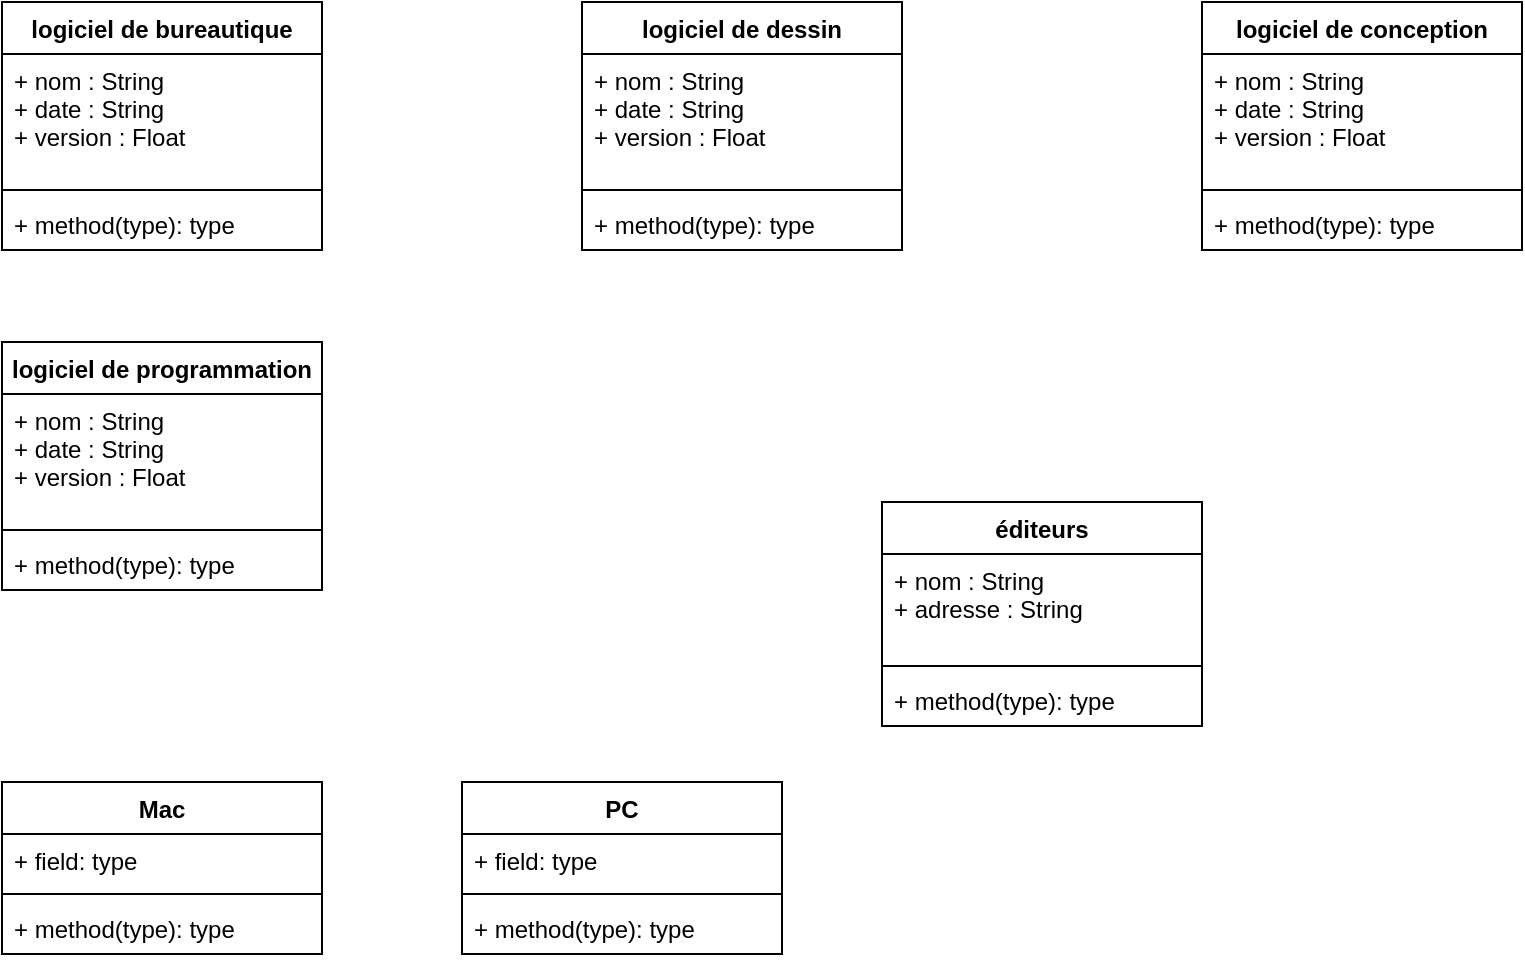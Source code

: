<mxfile version="12.6.1" type="github"><diagram id="C5RBs43oDa-KdzZeNtuy" name="Page-1"><mxGraphModel dx="1102" dy="611" grid="1" gridSize="10" guides="1" tooltips="1" connect="1" arrows="1" fold="1" page="1" pageScale="1" pageWidth="827" pageHeight="1169" math="0" shadow="0"><root><mxCell id="WIyWlLk6GJQsqaUBKTNV-0"/><mxCell id="WIyWlLk6GJQsqaUBKTNV-1" parent="WIyWlLk6GJQsqaUBKTNV-0"/><mxCell id="kCWOjqtQE3j7d7yytdrT-0" value="logiciel de bureautique" style="swimlane;fontStyle=1;align=center;verticalAlign=top;childLayout=stackLayout;horizontal=1;startSize=26;horizontalStack=0;resizeParent=1;resizeParentMax=0;resizeLast=0;collapsible=1;marginBottom=0;" vertex="1" parent="WIyWlLk6GJQsqaUBKTNV-1"><mxGeometry x="20" y="20" width="160" height="124" as="geometry"/></mxCell><mxCell id="kCWOjqtQE3j7d7yytdrT-28" value="+ nom : String&#xA;+ date : String&#xA;+ version : Float&#xA;" style="text;strokeColor=none;fillColor=none;align=left;verticalAlign=top;spacingLeft=4;spacingRight=4;overflow=hidden;rotatable=0;points=[[0,0.5],[1,0.5]];portConstraint=eastwest;" vertex="1" parent="kCWOjqtQE3j7d7yytdrT-0"><mxGeometry y="26" width="160" height="64" as="geometry"/></mxCell><mxCell id="kCWOjqtQE3j7d7yytdrT-2" value="" style="line;strokeWidth=1;fillColor=none;align=left;verticalAlign=middle;spacingTop=-1;spacingLeft=3;spacingRight=3;rotatable=0;labelPosition=right;points=[];portConstraint=eastwest;" vertex="1" parent="kCWOjqtQE3j7d7yytdrT-0"><mxGeometry y="90" width="160" height="8" as="geometry"/></mxCell><mxCell id="kCWOjqtQE3j7d7yytdrT-3" value="+ method(type): type" style="text;strokeColor=none;fillColor=none;align=left;verticalAlign=top;spacingLeft=4;spacingRight=4;overflow=hidden;rotatable=0;points=[[0,0.5],[1,0.5]];portConstraint=eastwest;" vertex="1" parent="kCWOjqtQE3j7d7yytdrT-0"><mxGeometry y="98" width="160" height="26" as="geometry"/></mxCell><mxCell id="kCWOjqtQE3j7d7yytdrT-4" value="logiciel de dessin" style="swimlane;fontStyle=1;align=center;verticalAlign=top;childLayout=stackLayout;horizontal=1;startSize=26;horizontalStack=0;resizeParent=1;resizeParentMax=0;resizeLast=0;collapsible=1;marginBottom=0;" vertex="1" parent="WIyWlLk6GJQsqaUBKTNV-1"><mxGeometry x="310" y="20" width="160" height="124" as="geometry"/></mxCell><mxCell id="kCWOjqtQE3j7d7yytdrT-29" value="+ nom : String&#xA;+ date : String&#xA;+ version : Float&#xA;" style="text;strokeColor=none;fillColor=none;align=left;verticalAlign=top;spacingLeft=4;spacingRight=4;overflow=hidden;rotatable=0;points=[[0,0.5],[1,0.5]];portConstraint=eastwest;" vertex="1" parent="kCWOjqtQE3j7d7yytdrT-4"><mxGeometry y="26" width="160" height="64" as="geometry"/></mxCell><mxCell id="kCWOjqtQE3j7d7yytdrT-6" value="" style="line;strokeWidth=1;fillColor=none;align=left;verticalAlign=middle;spacingTop=-1;spacingLeft=3;spacingRight=3;rotatable=0;labelPosition=right;points=[];portConstraint=eastwest;" vertex="1" parent="kCWOjqtQE3j7d7yytdrT-4"><mxGeometry y="90" width="160" height="8" as="geometry"/></mxCell><mxCell id="kCWOjqtQE3j7d7yytdrT-7" value="+ method(type): type" style="text;strokeColor=none;fillColor=none;align=left;verticalAlign=top;spacingLeft=4;spacingRight=4;overflow=hidden;rotatable=0;points=[[0,0.5],[1,0.5]];portConstraint=eastwest;" vertex="1" parent="kCWOjqtQE3j7d7yytdrT-4"><mxGeometry y="98" width="160" height="26" as="geometry"/></mxCell><mxCell id="kCWOjqtQE3j7d7yytdrT-8" value="logiciel de conception" style="swimlane;fontStyle=1;align=center;verticalAlign=top;childLayout=stackLayout;horizontal=1;startSize=26;horizontalStack=0;resizeParent=1;resizeParentMax=0;resizeLast=0;collapsible=1;marginBottom=0;" vertex="1" parent="WIyWlLk6GJQsqaUBKTNV-1"><mxGeometry x="620" y="20" width="160" height="124" as="geometry"/></mxCell><mxCell id="kCWOjqtQE3j7d7yytdrT-30" value="+ nom : String&#xA;+ date : String&#xA;+ version : Float&#xA;" style="text;strokeColor=none;fillColor=none;align=left;verticalAlign=top;spacingLeft=4;spacingRight=4;overflow=hidden;rotatable=0;points=[[0,0.5],[1,0.5]];portConstraint=eastwest;" vertex="1" parent="kCWOjqtQE3j7d7yytdrT-8"><mxGeometry y="26" width="160" height="64" as="geometry"/></mxCell><mxCell id="kCWOjqtQE3j7d7yytdrT-10" value="" style="line;strokeWidth=1;fillColor=none;align=left;verticalAlign=middle;spacingTop=-1;spacingLeft=3;spacingRight=3;rotatable=0;labelPosition=right;points=[];portConstraint=eastwest;" vertex="1" parent="kCWOjqtQE3j7d7yytdrT-8"><mxGeometry y="90" width="160" height="8" as="geometry"/></mxCell><mxCell id="kCWOjqtQE3j7d7yytdrT-11" value="+ method(type): type" style="text;strokeColor=none;fillColor=none;align=left;verticalAlign=top;spacingLeft=4;spacingRight=4;overflow=hidden;rotatable=0;points=[[0,0.5],[1,0.5]];portConstraint=eastwest;" vertex="1" parent="kCWOjqtQE3j7d7yytdrT-8"><mxGeometry y="98" width="160" height="26" as="geometry"/></mxCell><mxCell id="kCWOjqtQE3j7d7yytdrT-13" value="logiciel de programmation" style="swimlane;fontStyle=1;align=center;verticalAlign=top;childLayout=stackLayout;horizontal=1;startSize=26;horizontalStack=0;resizeParent=1;resizeParentMax=0;resizeLast=0;collapsible=1;marginBottom=0;" vertex="1" parent="WIyWlLk6GJQsqaUBKTNV-1"><mxGeometry x="20" y="190" width="160" height="124" as="geometry"/></mxCell><mxCell id="kCWOjqtQE3j7d7yytdrT-26" value="+ nom : String&#xA;+ date : String&#xA;+ version : Float&#xA;" style="text;strokeColor=none;fillColor=none;align=left;verticalAlign=top;spacingLeft=4;spacingRight=4;overflow=hidden;rotatable=0;points=[[0,0.5],[1,0.5]];portConstraint=eastwest;" vertex="1" parent="kCWOjqtQE3j7d7yytdrT-13"><mxGeometry y="26" width="160" height="64" as="geometry"/></mxCell><mxCell id="kCWOjqtQE3j7d7yytdrT-15" value="" style="line;strokeWidth=1;fillColor=none;align=left;verticalAlign=middle;spacingTop=-1;spacingLeft=3;spacingRight=3;rotatable=0;labelPosition=right;points=[];portConstraint=eastwest;" vertex="1" parent="kCWOjqtQE3j7d7yytdrT-13"><mxGeometry y="90" width="160" height="8" as="geometry"/></mxCell><mxCell id="kCWOjqtQE3j7d7yytdrT-16" value="+ method(type): type" style="text;strokeColor=none;fillColor=none;align=left;verticalAlign=top;spacingLeft=4;spacingRight=4;overflow=hidden;rotatable=0;points=[[0,0.5],[1,0.5]];portConstraint=eastwest;" vertex="1" parent="kCWOjqtQE3j7d7yytdrT-13"><mxGeometry y="98" width="160" height="26" as="geometry"/></mxCell><mxCell id="kCWOjqtQE3j7d7yytdrT-18" value="éditeurs" style="swimlane;fontStyle=1;align=center;verticalAlign=top;childLayout=stackLayout;horizontal=1;startSize=26;horizontalStack=0;resizeParent=1;resizeParentMax=0;resizeLast=0;collapsible=1;marginBottom=0;" vertex="1" parent="WIyWlLk6GJQsqaUBKTNV-1"><mxGeometry x="460" y="270" width="160" height="112" as="geometry"/></mxCell><mxCell id="kCWOjqtQE3j7d7yytdrT-19" value="+ nom : String&#xA;+ adresse : String&#xA;" style="text;strokeColor=none;fillColor=none;align=left;verticalAlign=top;spacingLeft=4;spacingRight=4;overflow=hidden;rotatable=0;points=[[0,0.5],[1,0.5]];portConstraint=eastwest;" vertex="1" parent="kCWOjqtQE3j7d7yytdrT-18"><mxGeometry y="26" width="160" height="52" as="geometry"/></mxCell><mxCell id="kCWOjqtQE3j7d7yytdrT-20" value="" style="line;strokeWidth=1;fillColor=none;align=left;verticalAlign=middle;spacingTop=-1;spacingLeft=3;spacingRight=3;rotatable=0;labelPosition=right;points=[];portConstraint=eastwest;" vertex="1" parent="kCWOjqtQE3j7d7yytdrT-18"><mxGeometry y="78" width="160" height="8" as="geometry"/></mxCell><mxCell id="kCWOjqtQE3j7d7yytdrT-21" value="+ method(type): type" style="text;strokeColor=none;fillColor=none;align=left;verticalAlign=top;spacingLeft=4;spacingRight=4;overflow=hidden;rotatable=0;points=[[0,0.5],[1,0.5]];portConstraint=eastwest;" vertex="1" parent="kCWOjqtQE3j7d7yytdrT-18"><mxGeometry y="86" width="160" height="26" as="geometry"/></mxCell><mxCell id="kCWOjqtQE3j7d7yytdrT-32" value="Mac" style="swimlane;fontStyle=1;align=center;verticalAlign=top;childLayout=stackLayout;horizontal=1;startSize=26;horizontalStack=0;resizeParent=1;resizeParentMax=0;resizeLast=0;collapsible=1;marginBottom=0;" vertex="1" parent="WIyWlLk6GJQsqaUBKTNV-1"><mxGeometry x="20" y="410" width="160" height="86" as="geometry"/></mxCell><mxCell id="kCWOjqtQE3j7d7yytdrT-33" value="+ field: type" style="text;strokeColor=none;fillColor=none;align=left;verticalAlign=top;spacingLeft=4;spacingRight=4;overflow=hidden;rotatable=0;points=[[0,0.5],[1,0.5]];portConstraint=eastwest;" vertex="1" parent="kCWOjqtQE3j7d7yytdrT-32"><mxGeometry y="26" width="160" height="26" as="geometry"/></mxCell><mxCell id="kCWOjqtQE3j7d7yytdrT-34" value="" style="line;strokeWidth=1;fillColor=none;align=left;verticalAlign=middle;spacingTop=-1;spacingLeft=3;spacingRight=3;rotatable=0;labelPosition=right;points=[];portConstraint=eastwest;" vertex="1" parent="kCWOjqtQE3j7d7yytdrT-32"><mxGeometry y="52" width="160" height="8" as="geometry"/></mxCell><mxCell id="kCWOjqtQE3j7d7yytdrT-35" value="+ method(type): type" style="text;strokeColor=none;fillColor=none;align=left;verticalAlign=top;spacingLeft=4;spacingRight=4;overflow=hidden;rotatable=0;points=[[0,0.5],[1,0.5]];portConstraint=eastwest;" vertex="1" parent="kCWOjqtQE3j7d7yytdrT-32"><mxGeometry y="60" width="160" height="26" as="geometry"/></mxCell><mxCell id="kCWOjqtQE3j7d7yytdrT-36" value="PC" style="swimlane;fontStyle=1;align=center;verticalAlign=top;childLayout=stackLayout;horizontal=1;startSize=26;horizontalStack=0;resizeParent=1;resizeParentMax=0;resizeLast=0;collapsible=1;marginBottom=0;" vertex="1" parent="WIyWlLk6GJQsqaUBKTNV-1"><mxGeometry x="250" y="410" width="160" height="86" as="geometry"/></mxCell><mxCell id="kCWOjqtQE3j7d7yytdrT-37" value="+ field: type" style="text;strokeColor=none;fillColor=none;align=left;verticalAlign=top;spacingLeft=4;spacingRight=4;overflow=hidden;rotatable=0;points=[[0,0.5],[1,0.5]];portConstraint=eastwest;" vertex="1" parent="kCWOjqtQE3j7d7yytdrT-36"><mxGeometry y="26" width="160" height="26" as="geometry"/></mxCell><mxCell id="kCWOjqtQE3j7d7yytdrT-38" value="" style="line;strokeWidth=1;fillColor=none;align=left;verticalAlign=middle;spacingTop=-1;spacingLeft=3;spacingRight=3;rotatable=0;labelPosition=right;points=[];portConstraint=eastwest;" vertex="1" parent="kCWOjqtQE3j7d7yytdrT-36"><mxGeometry y="52" width="160" height="8" as="geometry"/></mxCell><mxCell id="kCWOjqtQE3j7d7yytdrT-39" value="+ method(type): type" style="text;strokeColor=none;fillColor=none;align=left;verticalAlign=top;spacingLeft=4;spacingRight=4;overflow=hidden;rotatable=0;points=[[0,0.5],[1,0.5]];portConstraint=eastwest;" vertex="1" parent="kCWOjqtQE3j7d7yytdrT-36"><mxGeometry y="60" width="160" height="26" as="geometry"/></mxCell></root></mxGraphModel></diagram></mxfile>